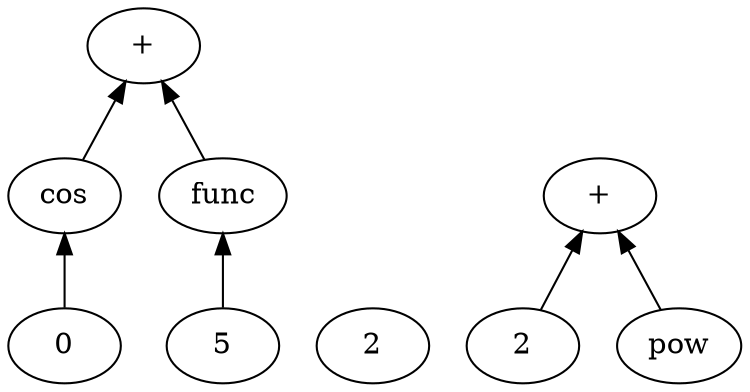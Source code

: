 digraph G {
 rankdir=BT;
 n_0[label="0"];
 n_1[label="cos"];
 n_2[label="5"];
 n_3[label="func"];
 n_4[label="+"];
 n_5[label="2"];
 n_6[label="2"];
 n_7[label="pow"];
 n_8[label="+"];
n_0 -> n_1;
n_2 -> n_3;
n_3 -> n_4;
n_1 -> n_4;
n_7 -> n_8;
n_6 -> n_8;
}